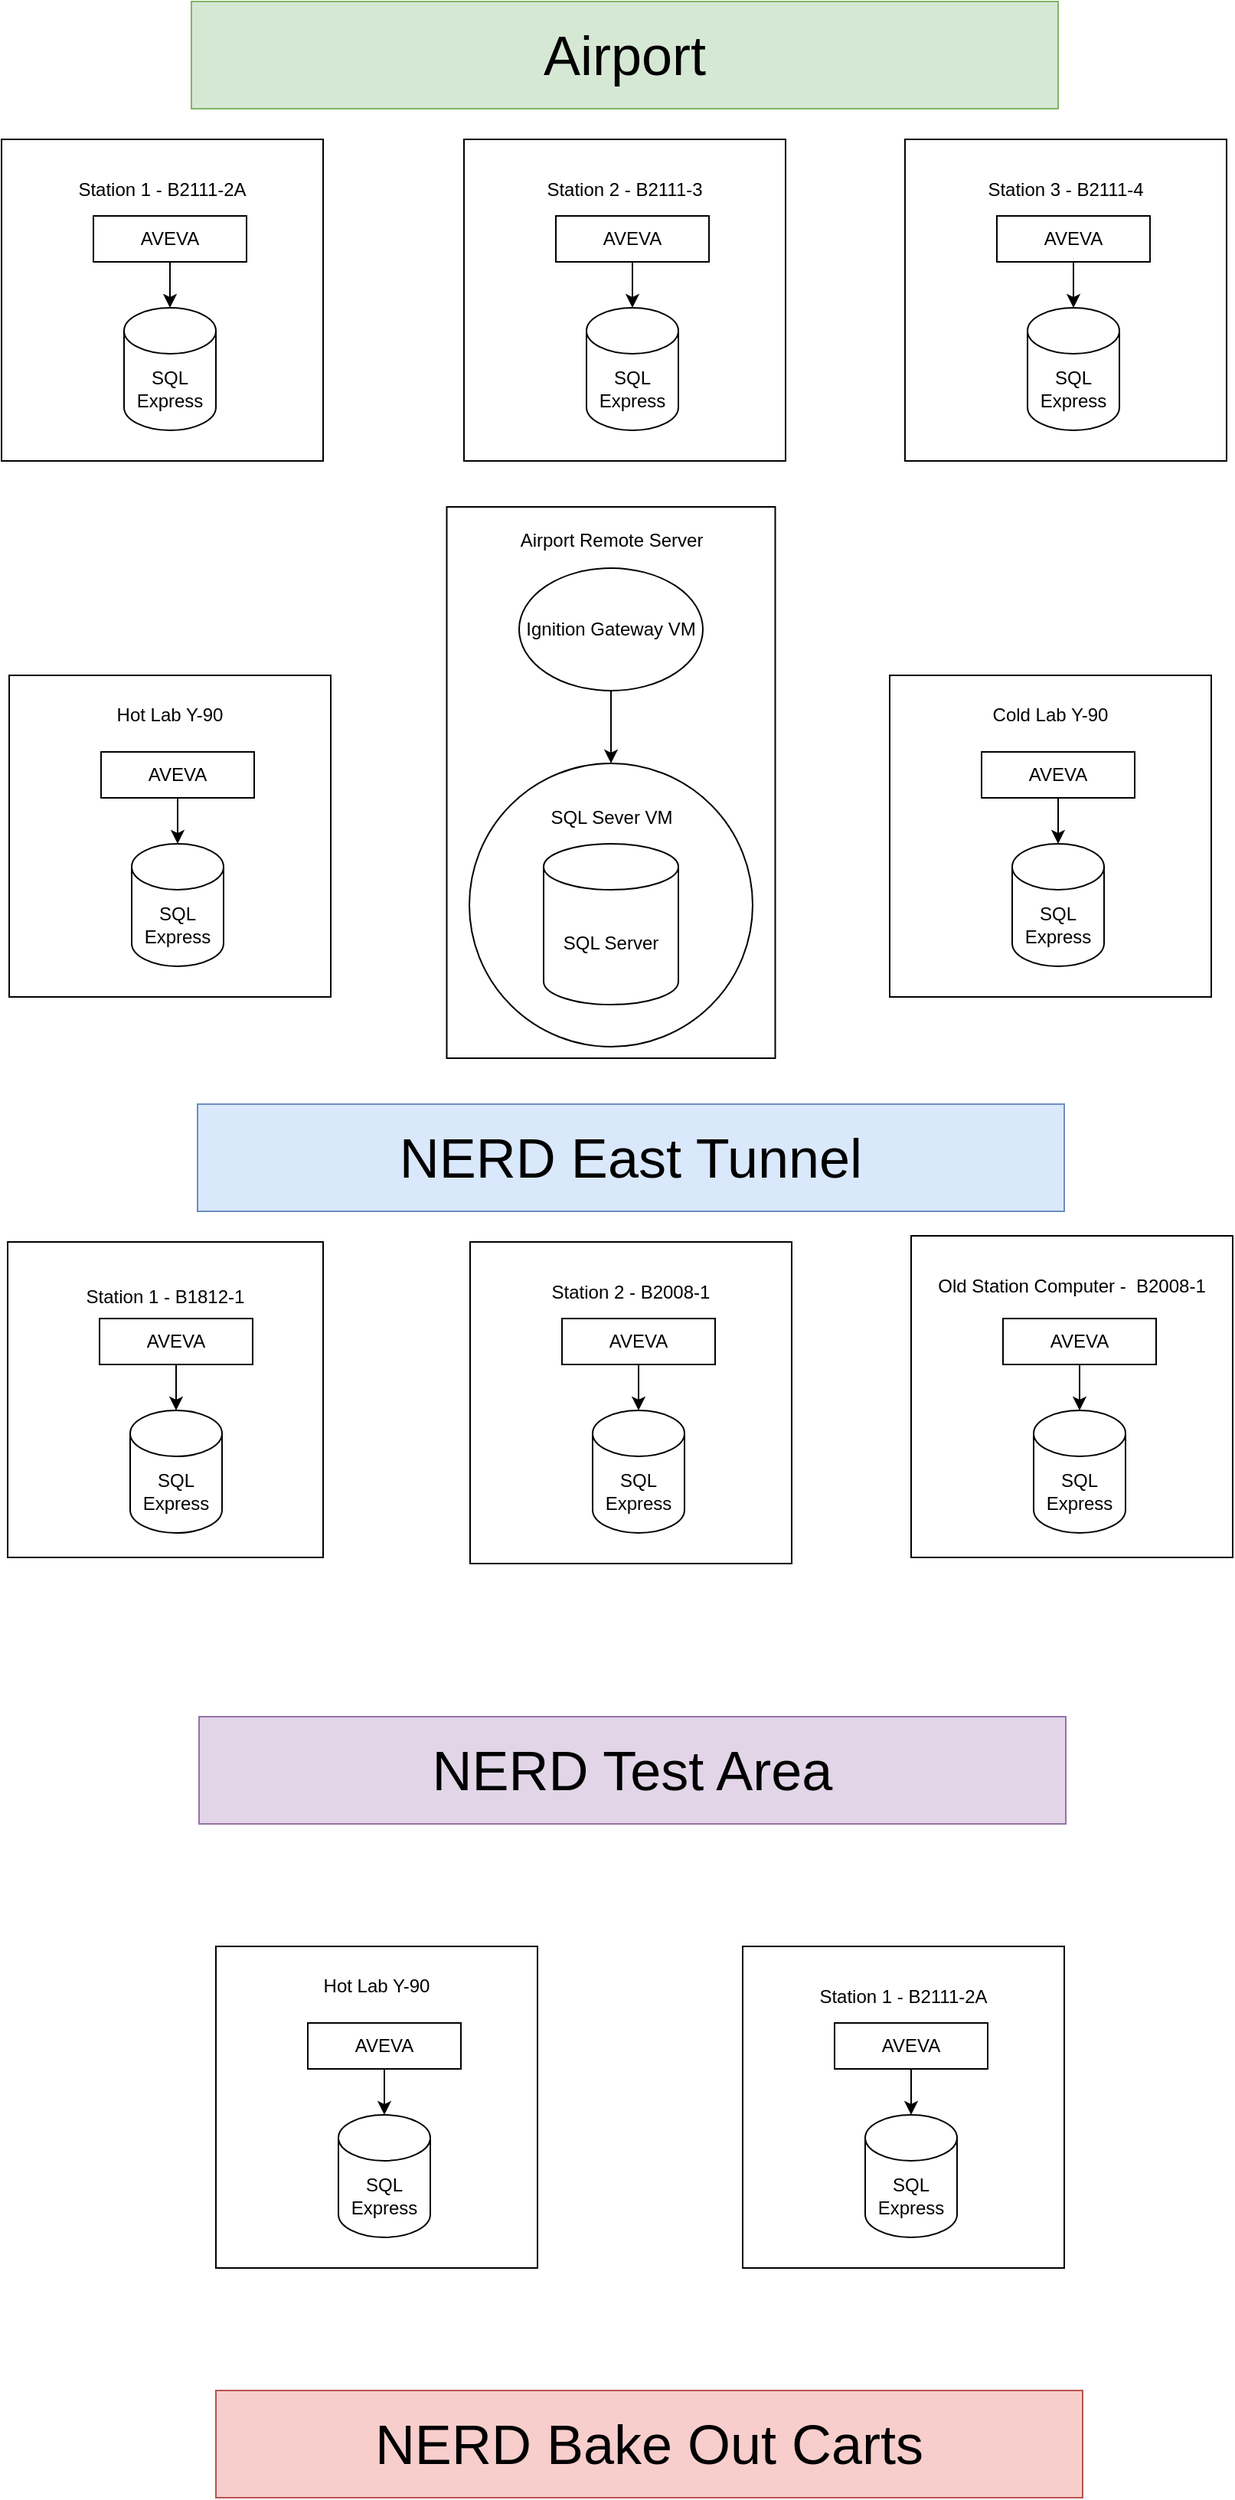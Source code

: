<mxfile version="24.8.4">
  <diagram id="C5RBs43oDa-KdzZeNtuy" name="Page-1">
    <mxGraphModel dx="1615" dy="803" grid="1" gridSize="10" guides="1" tooltips="1" connect="1" arrows="1" fold="1" page="1" pageScale="1" pageWidth="827" pageHeight="1169" math="0" shadow="0">
      <root>
        <mxCell id="WIyWlLk6GJQsqaUBKTNV-0" />
        <mxCell id="WIyWlLk6GJQsqaUBKTNV-1" parent="WIyWlLk6GJQsqaUBKTNV-0" />
        <mxCell id="R5U6eUOj1wqj4joeQwa6-71" value="Airport Remote Server&lt;div&gt;&lt;br&gt;&lt;/div&gt;&lt;div&gt;&lt;br&gt;&lt;/div&gt;&lt;div&gt;&lt;br&gt;&lt;/div&gt;&lt;div&gt;&lt;br&gt;&lt;/div&gt;&lt;div&gt;&lt;br&gt;&lt;/div&gt;&lt;div&gt;&lt;br&gt;&lt;/div&gt;&lt;div&gt;&lt;br&gt;&lt;/div&gt;&lt;div&gt;&lt;br&gt;&lt;/div&gt;&lt;div&gt;&lt;br&gt;&lt;/div&gt;&lt;div&gt;&lt;br&gt;&lt;/div&gt;&lt;div&gt;&lt;br&gt;&lt;/div&gt;&lt;div&gt;&lt;br&gt;&lt;/div&gt;&lt;div&gt;&lt;br&gt;&lt;/div&gt;&lt;div&gt;&lt;br&gt;&lt;/div&gt;&lt;div&gt;&lt;br&gt;&lt;/div&gt;&lt;div&gt;&lt;br&gt;&lt;/div&gt;&lt;div&gt;&lt;br&gt;&lt;/div&gt;&lt;div&gt;&lt;br&gt;&lt;/div&gt;&lt;div&gt;&lt;br&gt;&lt;/div&gt;&lt;div&gt;&lt;br&gt;&lt;/div&gt;&lt;div&gt;&lt;br&gt;&lt;/div&gt;&lt;div&gt;&lt;br&gt;&lt;/div&gt;" style="rounded=0;whiteSpace=wrap;html=1;" vertex="1" parent="WIyWlLk6GJQsqaUBKTNV-1">
          <mxGeometry x="300.75" y="340" width="214.5" height="360" as="geometry" />
        </mxCell>
        <mxCell id="R5U6eUOj1wqj4joeQwa6-70" value="SQL Sever VM&lt;div&gt;&lt;br&gt;&lt;/div&gt;&lt;div&gt;&lt;br&gt;&lt;/div&gt;&lt;div&gt;&lt;br&gt;&lt;/div&gt;&lt;div&gt;&lt;br&gt;&lt;/div&gt;&lt;div&gt;&lt;br&gt;&lt;/div&gt;&lt;div&gt;&lt;br&gt;&lt;/div&gt;&lt;div&gt;&lt;br&gt;&lt;/div&gt;&lt;div&gt;&lt;br&gt;&lt;/div&gt;" style="ellipse;whiteSpace=wrap;html=1;" vertex="1" parent="WIyWlLk6GJQsqaUBKTNV-1">
          <mxGeometry x="315.5" y="507.5" width="185" height="185" as="geometry" />
        </mxCell>
        <mxCell id="R5U6eUOj1wqj4joeQwa6-3" value="&lt;font style=&quot;font-size: 36px;&quot;&gt;Airport&lt;/font&gt;" style="rounded=0;whiteSpace=wrap;html=1;fillColor=#d5e8d4;strokeColor=#82b366;" vertex="1" parent="WIyWlLk6GJQsqaUBKTNV-1">
          <mxGeometry x="134" y="10" width="566" height="70" as="geometry" />
        </mxCell>
        <mxCell id="R5U6eUOj1wqj4joeQwa6-8" value="Station 1 - B2111-2A&lt;div&gt;&lt;br&gt;&lt;/div&gt;&lt;div&gt;&lt;br&gt;&lt;/div&gt;&lt;div&gt;&lt;br&gt;&lt;/div&gt;&lt;div&gt;&lt;br&gt;&lt;/div&gt;&lt;div&gt;&lt;br&gt;&lt;/div&gt;&lt;div&gt;&lt;br&gt;&lt;/div&gt;&lt;div&gt;&lt;br&gt;&lt;/div&gt;&lt;div&gt;&lt;br&gt;&lt;/div&gt;&lt;div&gt;&lt;br&gt;&lt;/div&gt;&lt;div&gt;&lt;br&gt;&lt;/div&gt;" style="whiteSpace=wrap;html=1;aspect=fixed;" vertex="1" parent="WIyWlLk6GJQsqaUBKTNV-1">
          <mxGeometry x="10" y="100" width="210" height="210" as="geometry" />
        </mxCell>
        <mxCell id="R5U6eUOj1wqj4joeQwa6-9" value="AVEVA" style="rounded=0;whiteSpace=wrap;html=1;" vertex="1" parent="WIyWlLk6GJQsqaUBKTNV-1">
          <mxGeometry x="70" y="150" width="100" height="30" as="geometry" />
        </mxCell>
        <mxCell id="R5U6eUOj1wqj4joeQwa6-10" value="" style="endArrow=classic;html=1;rounded=0;exitX=0.5;exitY=1;exitDx=0;exitDy=0;" edge="1" parent="WIyWlLk6GJQsqaUBKTNV-1" source="R5U6eUOj1wqj4joeQwa6-9" target="R5U6eUOj1wqj4joeQwa6-11">
          <mxGeometry width="50" height="50" relative="1" as="geometry">
            <mxPoint x="650" y="290" as="sourcePoint" />
            <mxPoint x="240" y="320" as="targetPoint" />
          </mxGeometry>
        </mxCell>
        <mxCell id="R5U6eUOj1wqj4joeQwa6-11" value="SQL Express" style="shape=cylinder3;whiteSpace=wrap;html=1;boundedLbl=1;backgroundOutline=1;size=15;" vertex="1" parent="WIyWlLk6GJQsqaUBKTNV-1">
          <mxGeometry x="90" y="210" width="60" height="80" as="geometry" />
        </mxCell>
        <mxCell id="R5U6eUOj1wqj4joeQwa6-20" value="Station 3 - B2111-4&lt;div&gt;&lt;br&gt;&lt;/div&gt;&lt;div&gt;&lt;br&gt;&lt;/div&gt;&lt;div&gt;&lt;br&gt;&lt;/div&gt;&lt;div&gt;&lt;br&gt;&lt;/div&gt;&lt;div&gt;&lt;br&gt;&lt;/div&gt;&lt;div&gt;&lt;br&gt;&lt;/div&gt;&lt;div&gt;&lt;br&gt;&lt;/div&gt;&lt;div&gt;&lt;br&gt;&lt;/div&gt;&lt;div&gt;&lt;br&gt;&lt;/div&gt;&lt;div&gt;&lt;br&gt;&lt;/div&gt;" style="whiteSpace=wrap;html=1;aspect=fixed;" vertex="1" parent="WIyWlLk6GJQsqaUBKTNV-1">
          <mxGeometry x="600" y="100" width="210" height="210" as="geometry" />
        </mxCell>
        <mxCell id="R5U6eUOj1wqj4joeQwa6-21" value="AVEVA" style="rounded=0;whiteSpace=wrap;html=1;" vertex="1" parent="WIyWlLk6GJQsqaUBKTNV-1">
          <mxGeometry x="660" y="150" width="100" height="30" as="geometry" />
        </mxCell>
        <mxCell id="R5U6eUOj1wqj4joeQwa6-22" value="" style="endArrow=classic;html=1;rounded=0;exitX=0.5;exitY=1;exitDx=0;exitDy=0;" edge="1" parent="WIyWlLk6GJQsqaUBKTNV-1" source="R5U6eUOj1wqj4joeQwa6-21" target="R5U6eUOj1wqj4joeQwa6-23">
          <mxGeometry width="50" height="50" relative="1" as="geometry">
            <mxPoint x="1240" y="290" as="sourcePoint" />
            <mxPoint x="830" y="320" as="targetPoint" />
          </mxGeometry>
        </mxCell>
        <mxCell id="R5U6eUOj1wqj4joeQwa6-23" value="SQL Express" style="shape=cylinder3;whiteSpace=wrap;html=1;boundedLbl=1;backgroundOutline=1;size=15;" vertex="1" parent="WIyWlLk6GJQsqaUBKTNV-1">
          <mxGeometry x="680" y="210" width="60" height="80" as="geometry" />
        </mxCell>
        <mxCell id="R5U6eUOj1wqj4joeQwa6-24" value="Station 2 - B2111-3&lt;div&gt;&lt;br&gt;&lt;/div&gt;&lt;div&gt;&lt;br&gt;&lt;/div&gt;&lt;div&gt;&lt;br&gt;&lt;/div&gt;&lt;div&gt;&lt;br&gt;&lt;/div&gt;&lt;div&gt;&lt;br&gt;&lt;/div&gt;&lt;div&gt;&lt;br&gt;&lt;/div&gt;&lt;div&gt;&lt;br&gt;&lt;/div&gt;&lt;div&gt;&lt;br&gt;&lt;/div&gt;&lt;div&gt;&lt;br&gt;&lt;/div&gt;&lt;div&gt;&lt;br&gt;&lt;/div&gt;" style="whiteSpace=wrap;html=1;aspect=fixed;" vertex="1" parent="WIyWlLk6GJQsqaUBKTNV-1">
          <mxGeometry x="312" y="100" width="210" height="210" as="geometry" />
        </mxCell>
        <mxCell id="R5U6eUOj1wqj4joeQwa6-25" value="AVEVA" style="rounded=0;whiteSpace=wrap;html=1;" vertex="1" parent="WIyWlLk6GJQsqaUBKTNV-1">
          <mxGeometry x="372" y="150" width="100" height="30" as="geometry" />
        </mxCell>
        <mxCell id="R5U6eUOj1wqj4joeQwa6-26" value="" style="endArrow=classic;html=1;rounded=0;exitX=0.5;exitY=1;exitDx=0;exitDy=0;" edge="1" parent="WIyWlLk6GJQsqaUBKTNV-1" source="R5U6eUOj1wqj4joeQwa6-25" target="R5U6eUOj1wqj4joeQwa6-27">
          <mxGeometry width="50" height="50" relative="1" as="geometry">
            <mxPoint x="952" y="290" as="sourcePoint" />
            <mxPoint x="542" y="320" as="targetPoint" />
          </mxGeometry>
        </mxCell>
        <mxCell id="R5U6eUOj1wqj4joeQwa6-27" value="SQL Express" style="shape=cylinder3;whiteSpace=wrap;html=1;boundedLbl=1;backgroundOutline=1;size=15;" vertex="1" parent="WIyWlLk6GJQsqaUBKTNV-1">
          <mxGeometry x="392" y="210" width="60" height="80" as="geometry" />
        </mxCell>
        <mxCell id="R5U6eUOj1wqj4joeQwa6-28" value="Hot Lab Y-90&lt;div&gt;&lt;br&gt;&lt;/div&gt;&lt;div&gt;&lt;br&gt;&lt;/div&gt;&lt;div&gt;&lt;br&gt;&lt;/div&gt;&lt;div&gt;&lt;br&gt;&lt;/div&gt;&lt;div&gt;&lt;br&gt;&lt;/div&gt;&lt;div&gt;&lt;br&gt;&lt;/div&gt;&lt;div&gt;&lt;br&gt;&lt;/div&gt;&lt;div&gt;&lt;br&gt;&lt;/div&gt;&lt;div&gt;&lt;br&gt;&lt;/div&gt;&lt;div&gt;&lt;br&gt;&lt;/div&gt;&lt;div&gt;&lt;br&gt;&lt;/div&gt;" style="whiteSpace=wrap;html=1;aspect=fixed;" vertex="1" parent="WIyWlLk6GJQsqaUBKTNV-1">
          <mxGeometry x="15" y="450" width="210" height="210" as="geometry" />
        </mxCell>
        <mxCell id="R5U6eUOj1wqj4joeQwa6-29" value="AVEVA" style="rounded=0;whiteSpace=wrap;html=1;" vertex="1" parent="WIyWlLk6GJQsqaUBKTNV-1">
          <mxGeometry x="75" y="500" width="100" height="30" as="geometry" />
        </mxCell>
        <mxCell id="R5U6eUOj1wqj4joeQwa6-30" value="" style="endArrow=classic;html=1;rounded=0;exitX=0.5;exitY=1;exitDx=0;exitDy=0;" edge="1" parent="WIyWlLk6GJQsqaUBKTNV-1" source="R5U6eUOj1wqj4joeQwa6-29" target="R5U6eUOj1wqj4joeQwa6-31">
          <mxGeometry width="50" height="50" relative="1" as="geometry">
            <mxPoint x="655" y="640" as="sourcePoint" />
            <mxPoint x="245" y="670" as="targetPoint" />
          </mxGeometry>
        </mxCell>
        <mxCell id="R5U6eUOj1wqj4joeQwa6-31" value="SQL Express" style="shape=cylinder3;whiteSpace=wrap;html=1;boundedLbl=1;backgroundOutline=1;size=15;" vertex="1" parent="WIyWlLk6GJQsqaUBKTNV-1">
          <mxGeometry x="95" y="560" width="60" height="80" as="geometry" />
        </mxCell>
        <mxCell id="R5U6eUOj1wqj4joeQwa6-32" value="&lt;div&gt;Cold Lab Y-90&lt;/div&gt;&lt;div&gt;&lt;br&gt;&lt;/div&gt;&lt;div&gt;&lt;br&gt;&lt;/div&gt;&lt;div&gt;&lt;br&gt;&lt;/div&gt;&lt;div&gt;&lt;br&gt;&lt;/div&gt;&lt;div&gt;&lt;br&gt;&lt;/div&gt;&lt;div&gt;&lt;br&gt;&lt;/div&gt;&lt;div&gt;&lt;br&gt;&lt;/div&gt;&lt;div&gt;&lt;br&gt;&lt;/div&gt;&lt;div&gt;&lt;br&gt;&lt;/div&gt;&lt;div&gt;&lt;br&gt;&lt;/div&gt;&lt;div&gt;&lt;br&gt;&lt;/div&gt;" style="whiteSpace=wrap;html=1;aspect=fixed;fontStyle=0" vertex="1" parent="WIyWlLk6GJQsqaUBKTNV-1">
          <mxGeometry x="590" y="450" width="210" height="210" as="geometry" />
        </mxCell>
        <mxCell id="R5U6eUOj1wqj4joeQwa6-33" value="AVEVA" style="rounded=0;whiteSpace=wrap;html=1;fontStyle=0" vertex="1" parent="WIyWlLk6GJQsqaUBKTNV-1">
          <mxGeometry x="650" y="500" width="100" height="30" as="geometry" />
        </mxCell>
        <mxCell id="R5U6eUOj1wqj4joeQwa6-34" value="" style="endArrow=classic;html=1;rounded=0;exitX=0.5;exitY=1;exitDx=0;exitDy=0;fontStyle=0" edge="1" parent="WIyWlLk6GJQsqaUBKTNV-1" source="R5U6eUOj1wqj4joeQwa6-33" target="R5U6eUOj1wqj4joeQwa6-35">
          <mxGeometry width="50" height="50" relative="1" as="geometry">
            <mxPoint x="1230" y="640" as="sourcePoint" />
            <mxPoint x="820" y="670" as="targetPoint" />
          </mxGeometry>
        </mxCell>
        <mxCell id="R5U6eUOj1wqj4joeQwa6-35" value="SQL Express" style="shape=cylinder3;whiteSpace=wrap;html=1;boundedLbl=1;backgroundOutline=1;size=15;fontStyle=0" vertex="1" parent="WIyWlLk6GJQsqaUBKTNV-1">
          <mxGeometry x="670" y="560" width="60" height="80" as="geometry" />
        </mxCell>
        <mxCell id="R5U6eUOj1wqj4joeQwa6-39" value="SQL Server" style="shape=cylinder3;whiteSpace=wrap;html=1;boundedLbl=1;backgroundOutline=1;size=15;" vertex="1" parent="WIyWlLk6GJQsqaUBKTNV-1">
          <mxGeometry x="364" y="560" width="88" height="105" as="geometry" />
        </mxCell>
        <mxCell id="R5U6eUOj1wqj4joeQwa6-40" value="&lt;font style=&quot;font-size: 36px;&quot;&gt;NERD East Tunnel&lt;/font&gt;" style="rounded=0;whiteSpace=wrap;html=1;fillColor=#dae8fc;strokeColor=#6c8ebf;" vertex="1" parent="WIyWlLk6GJQsqaUBKTNV-1">
          <mxGeometry x="138" y="730" width="566" height="70" as="geometry" />
        </mxCell>
        <mxCell id="R5U6eUOj1wqj4joeQwa6-41" value="&lt;div&gt;&lt;br&gt;&lt;/div&gt;Station 1 - B1812-1&lt;div&gt;&lt;br&gt;&lt;table style=&quot;border-collapse:&lt;br/&gt; collapse;width:48pt&quot; width=&quot;64&quot; cellspacing=&quot;0&quot; cellpadding=&quot;0&quot; border=&quot;0&quot;&gt;&lt;tbody&gt;&lt;tr style=&quot;height:14.4pt&quot; height=&quot;19&quot;&gt;  &lt;td style=&quot;height:14.4pt;width:48pt&quot; width=&quot;64&quot; height=&quot;19&quot;&gt;&lt;br&gt;&lt;/td&gt;&lt;/tr&gt;&lt;/tbody&gt;&lt;/table&gt;&amp;nbsp;&lt;div&gt;&lt;br&gt;&lt;/div&gt;&lt;div&gt;&lt;br&gt;&lt;/div&gt;&lt;div&gt;&lt;br&gt;&lt;/div&gt;&lt;div&gt;&lt;br&gt;&lt;/div&gt;&lt;div&gt;&lt;br&gt;&lt;/div&gt;&lt;div&gt;&lt;br&gt;&lt;/div&gt;&lt;div&gt;&lt;br&gt;&lt;/div&gt;&lt;/div&gt;" style="whiteSpace=wrap;html=1;aspect=fixed;" vertex="1" parent="WIyWlLk6GJQsqaUBKTNV-1">
          <mxGeometry x="14" y="820" width="206" height="206" as="geometry" />
        </mxCell>
        <mxCell id="R5U6eUOj1wqj4joeQwa6-42" value="AVEVA" style="rounded=0;whiteSpace=wrap;html=1;" vertex="1" parent="WIyWlLk6GJQsqaUBKTNV-1">
          <mxGeometry x="74" y="870" width="100" height="30" as="geometry" />
        </mxCell>
        <mxCell id="R5U6eUOj1wqj4joeQwa6-43" value="" style="endArrow=classic;html=1;rounded=0;exitX=0.5;exitY=1;exitDx=0;exitDy=0;" edge="1" parent="WIyWlLk6GJQsqaUBKTNV-1" source="R5U6eUOj1wqj4joeQwa6-42" target="R5U6eUOj1wqj4joeQwa6-44">
          <mxGeometry width="50" height="50" relative="1" as="geometry">
            <mxPoint x="654" y="1010" as="sourcePoint" />
            <mxPoint x="244" y="1040" as="targetPoint" />
          </mxGeometry>
        </mxCell>
        <mxCell id="R5U6eUOj1wqj4joeQwa6-44" value="SQL Express" style="shape=cylinder3;whiteSpace=wrap;html=1;boundedLbl=1;backgroundOutline=1;size=15;" vertex="1" parent="WIyWlLk6GJQsqaUBKTNV-1">
          <mxGeometry x="94" y="930" width="60" height="80" as="geometry" />
        </mxCell>
        <mxCell id="R5U6eUOj1wqj4joeQwa6-45" value="&lt;div&gt;Old Station Computer -&amp;nbsp; B2008-1&lt;/div&gt;&lt;div&gt;&lt;br&gt;&lt;/div&gt;&lt;div&gt;&lt;br&gt;&lt;/div&gt;&lt;div&gt;&lt;br&gt;&lt;/div&gt;&lt;div&gt;&lt;br&gt;&lt;/div&gt;&lt;div&gt;&lt;br&gt;&lt;/div&gt;&lt;div&gt;&lt;br&gt;&lt;/div&gt;&lt;div&gt;&lt;br&gt;&lt;/div&gt;&lt;div&gt;&lt;br&gt;&lt;/div&gt;&lt;div&gt;&lt;br&gt;&lt;/div&gt;&lt;div&gt;&lt;br&gt;&lt;/div&gt;" style="whiteSpace=wrap;html=1;aspect=fixed;" vertex="1" parent="WIyWlLk6GJQsqaUBKTNV-1">
          <mxGeometry x="604" y="816" width="210" height="210" as="geometry" />
        </mxCell>
        <mxCell id="R5U6eUOj1wqj4joeQwa6-46" value="AVEVA" style="rounded=0;whiteSpace=wrap;html=1;" vertex="1" parent="WIyWlLk6GJQsqaUBKTNV-1">
          <mxGeometry x="664" y="870" width="100" height="30" as="geometry" />
        </mxCell>
        <mxCell id="R5U6eUOj1wqj4joeQwa6-47" value="" style="endArrow=classic;html=1;rounded=0;exitX=0.5;exitY=1;exitDx=0;exitDy=0;" edge="1" parent="WIyWlLk6GJQsqaUBKTNV-1" source="R5U6eUOj1wqj4joeQwa6-46" target="R5U6eUOj1wqj4joeQwa6-48">
          <mxGeometry width="50" height="50" relative="1" as="geometry">
            <mxPoint x="1244" y="1010" as="sourcePoint" />
            <mxPoint x="834" y="1040" as="targetPoint" />
          </mxGeometry>
        </mxCell>
        <mxCell id="R5U6eUOj1wqj4joeQwa6-48" value="SQL Express" style="shape=cylinder3;whiteSpace=wrap;html=1;boundedLbl=1;backgroundOutline=1;size=15;" vertex="1" parent="WIyWlLk6GJQsqaUBKTNV-1">
          <mxGeometry x="684" y="930" width="60" height="80" as="geometry" />
        </mxCell>
        <mxCell id="R5U6eUOj1wqj4joeQwa6-49" value="Station 2 - B2008-1&lt;div&gt;&lt;br&gt;&lt;/div&gt;&lt;div&gt;&lt;br&gt;&lt;/div&gt;&lt;div&gt;&lt;br&gt;&lt;/div&gt;&lt;div&gt;&lt;br&gt;&lt;/div&gt;&lt;div&gt;&lt;br&gt;&lt;/div&gt;&lt;div&gt;&lt;br&gt;&lt;/div&gt;&lt;div&gt;&lt;br&gt;&lt;/div&gt;&lt;div&gt;&lt;br&gt;&lt;/div&gt;&lt;div&gt;&lt;br&gt;&lt;/div&gt;&lt;div&gt;&lt;br&gt;&lt;/div&gt;" style="whiteSpace=wrap;html=1;aspect=fixed;" vertex="1" parent="WIyWlLk6GJQsqaUBKTNV-1">
          <mxGeometry x="316" y="820" width="210" height="210" as="geometry" />
        </mxCell>
        <mxCell id="R5U6eUOj1wqj4joeQwa6-50" value="AVEVA" style="rounded=0;whiteSpace=wrap;html=1;" vertex="1" parent="WIyWlLk6GJQsqaUBKTNV-1">
          <mxGeometry x="376" y="870" width="100" height="30" as="geometry" />
        </mxCell>
        <mxCell id="R5U6eUOj1wqj4joeQwa6-51" value="" style="endArrow=classic;html=1;rounded=0;exitX=0.5;exitY=1;exitDx=0;exitDy=0;" edge="1" parent="WIyWlLk6GJQsqaUBKTNV-1" source="R5U6eUOj1wqj4joeQwa6-50" target="R5U6eUOj1wqj4joeQwa6-52">
          <mxGeometry width="50" height="50" relative="1" as="geometry">
            <mxPoint x="956" y="1010" as="sourcePoint" />
            <mxPoint x="546" y="1040" as="targetPoint" />
          </mxGeometry>
        </mxCell>
        <mxCell id="R5U6eUOj1wqj4joeQwa6-52" value="SQL Express" style="shape=cylinder3;whiteSpace=wrap;html=1;boundedLbl=1;backgroundOutline=1;size=15;" vertex="1" parent="WIyWlLk6GJQsqaUBKTNV-1">
          <mxGeometry x="396" y="930" width="60" height="80" as="geometry" />
        </mxCell>
        <mxCell id="R5U6eUOj1wqj4joeQwa6-53" value="Hot Lab Y-90&lt;div&gt;&lt;br&gt;&lt;/div&gt;&lt;div&gt;&lt;br&gt;&lt;/div&gt;&lt;div&gt;&lt;br&gt;&lt;/div&gt;&lt;div&gt;&lt;br&gt;&lt;/div&gt;&lt;div&gt;&lt;br&gt;&lt;/div&gt;&lt;div&gt;&lt;br&gt;&lt;/div&gt;&lt;div&gt;&lt;br&gt;&lt;/div&gt;&lt;div&gt;&lt;br&gt;&lt;/div&gt;&lt;div&gt;&lt;br&gt;&lt;/div&gt;&lt;div&gt;&lt;br&gt;&lt;/div&gt;&lt;div&gt;&lt;br&gt;&lt;/div&gt;" style="whiteSpace=wrap;html=1;aspect=fixed;" vertex="1" parent="WIyWlLk6GJQsqaUBKTNV-1">
          <mxGeometry x="150" y="1280" width="210" height="210" as="geometry" />
        </mxCell>
        <mxCell id="R5U6eUOj1wqj4joeQwa6-54" value="AVEVA" style="rounded=0;whiteSpace=wrap;html=1;" vertex="1" parent="WIyWlLk6GJQsqaUBKTNV-1">
          <mxGeometry x="210" y="1330" width="100" height="30" as="geometry" />
        </mxCell>
        <mxCell id="R5U6eUOj1wqj4joeQwa6-55" value="" style="endArrow=classic;html=1;rounded=0;exitX=0.5;exitY=1;exitDx=0;exitDy=0;" edge="1" parent="WIyWlLk6GJQsqaUBKTNV-1" source="R5U6eUOj1wqj4joeQwa6-54" target="R5U6eUOj1wqj4joeQwa6-56">
          <mxGeometry width="50" height="50" relative="1" as="geometry">
            <mxPoint x="790" y="1470" as="sourcePoint" />
            <mxPoint x="380" y="1500" as="targetPoint" />
          </mxGeometry>
        </mxCell>
        <mxCell id="R5U6eUOj1wqj4joeQwa6-56" value="SQL Express" style="shape=cylinder3;whiteSpace=wrap;html=1;boundedLbl=1;backgroundOutline=1;size=15;" vertex="1" parent="WIyWlLk6GJQsqaUBKTNV-1">
          <mxGeometry x="230" y="1390" width="60" height="80" as="geometry" />
        </mxCell>
        <mxCell id="R5U6eUOj1wqj4joeQwa6-61" value="Station 1 - B2111-2A&lt;div&gt;&lt;br&gt;&lt;/div&gt;&lt;div&gt;&lt;br&gt;&lt;/div&gt;&lt;div&gt;&lt;br&gt;&lt;/div&gt;&lt;div&gt;&lt;br&gt;&lt;/div&gt;&lt;div&gt;&lt;br&gt;&lt;/div&gt;&lt;div&gt;&lt;br&gt;&lt;/div&gt;&lt;div&gt;&lt;br&gt;&lt;/div&gt;&lt;div&gt;&lt;br&gt;&lt;/div&gt;&lt;div&gt;&lt;br&gt;&lt;/div&gt;&lt;div&gt;&lt;br&gt;&lt;/div&gt;" style="whiteSpace=wrap;html=1;aspect=fixed;" vertex="1" parent="WIyWlLk6GJQsqaUBKTNV-1">
          <mxGeometry x="494" y="1280" width="210" height="210" as="geometry" />
        </mxCell>
        <mxCell id="R5U6eUOj1wqj4joeQwa6-62" value="AVEVA" style="rounded=0;whiteSpace=wrap;html=1;" vertex="1" parent="WIyWlLk6GJQsqaUBKTNV-1">
          <mxGeometry x="554" y="1330" width="100" height="30" as="geometry" />
        </mxCell>
        <mxCell id="R5U6eUOj1wqj4joeQwa6-63" value="" style="endArrow=classic;html=1;rounded=0;exitX=0.5;exitY=1;exitDx=0;exitDy=0;" edge="1" parent="WIyWlLk6GJQsqaUBKTNV-1" source="R5U6eUOj1wqj4joeQwa6-62" target="R5U6eUOj1wqj4joeQwa6-64">
          <mxGeometry width="50" height="50" relative="1" as="geometry">
            <mxPoint x="1134" y="1470" as="sourcePoint" />
            <mxPoint x="724" y="1500" as="targetPoint" />
          </mxGeometry>
        </mxCell>
        <mxCell id="R5U6eUOj1wqj4joeQwa6-64" value="SQL Express" style="shape=cylinder3;whiteSpace=wrap;html=1;boundedLbl=1;backgroundOutline=1;size=15;" vertex="1" parent="WIyWlLk6GJQsqaUBKTNV-1">
          <mxGeometry x="574" y="1390" width="60" height="80" as="geometry" />
        </mxCell>
        <mxCell id="R5U6eUOj1wqj4joeQwa6-65" value="&lt;font style=&quot;font-size: 36px;&quot;&gt;NERD Test Area&lt;/font&gt;" style="rounded=0;whiteSpace=wrap;html=1;fillColor=#e1d5e7;strokeColor=#9673a6;" vertex="1" parent="WIyWlLk6GJQsqaUBKTNV-1">
          <mxGeometry x="139" y="1130" width="566" height="70" as="geometry" />
        </mxCell>
        <mxCell id="R5U6eUOj1wqj4joeQwa6-66" value="Ignition Gateway VM" style="ellipse;whiteSpace=wrap;html=1;" vertex="1" parent="WIyWlLk6GJQsqaUBKTNV-1">
          <mxGeometry x="348" y="380" width="120" height="80" as="geometry" />
        </mxCell>
        <mxCell id="R5U6eUOj1wqj4joeQwa6-67" value="" style="endArrow=classic;html=1;rounded=0;exitX=0.5;exitY=1;exitDx=0;exitDy=0;entryX=0.5;entryY=0;entryDx=0;entryDy=0;" edge="1" parent="WIyWlLk6GJQsqaUBKTNV-1" source="R5U6eUOj1wqj4joeQwa6-66" target="R5U6eUOj1wqj4joeQwa6-70">
          <mxGeometry width="50" height="50" relative="1" as="geometry">
            <mxPoint x="380" y="380" as="sourcePoint" />
            <mxPoint x="410" y="500" as="targetPoint" />
          </mxGeometry>
        </mxCell>
        <mxCell id="R5U6eUOj1wqj4joeQwa6-68" value="&lt;font style=&quot;font-size: 36px;&quot;&gt;NERD Bake Out Carts&lt;/font&gt;" style="rounded=0;whiteSpace=wrap;html=1;fillColor=#f8cecc;strokeColor=#b85450;" vertex="1" parent="WIyWlLk6GJQsqaUBKTNV-1">
          <mxGeometry x="150" y="1570" width="566" height="70" as="geometry" />
        </mxCell>
      </root>
    </mxGraphModel>
  </diagram>
</mxfile>
